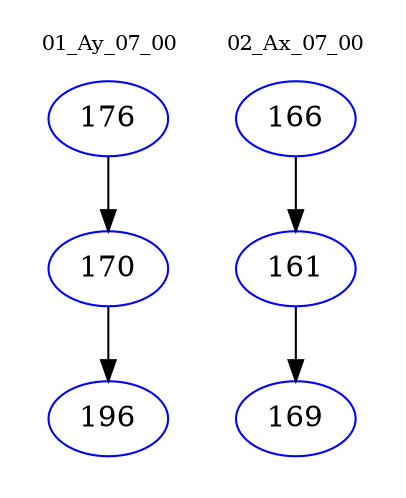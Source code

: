 digraph{
subgraph cluster_0 {
color = white
label = "01_Ay_07_00";
fontsize=10;
T0_176 [label="176", color="blue"]
T0_176 -> T0_170 [color="black"]
T0_170 [label="170", color="blue"]
T0_170 -> T0_196 [color="black"]
T0_196 [label="196", color="blue"]
}
subgraph cluster_1 {
color = white
label = "02_Ax_07_00";
fontsize=10;
T1_166 [label="166", color="blue"]
T1_166 -> T1_161 [color="black"]
T1_161 [label="161", color="blue"]
T1_161 -> T1_169 [color="black"]
T1_169 [label="169", color="blue"]
}
}
